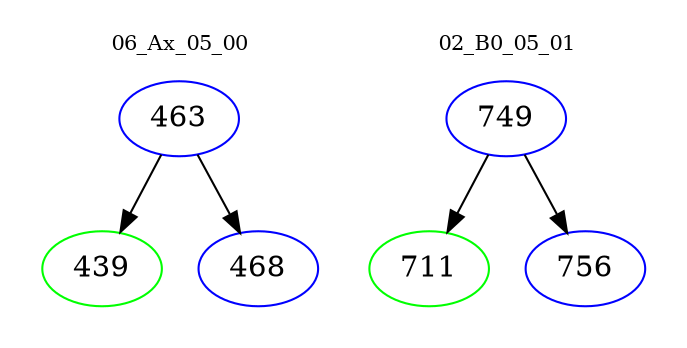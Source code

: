 digraph{
subgraph cluster_0 {
color = white
label = "06_Ax_05_00";
fontsize=10;
T0_463 [label="463", color="blue"]
T0_463 -> T0_439 [color="black"]
T0_439 [label="439", color="green"]
T0_463 -> T0_468 [color="black"]
T0_468 [label="468", color="blue"]
}
subgraph cluster_1 {
color = white
label = "02_B0_05_01";
fontsize=10;
T1_749 [label="749", color="blue"]
T1_749 -> T1_711 [color="black"]
T1_711 [label="711", color="green"]
T1_749 -> T1_756 [color="black"]
T1_756 [label="756", color="blue"]
}
}
